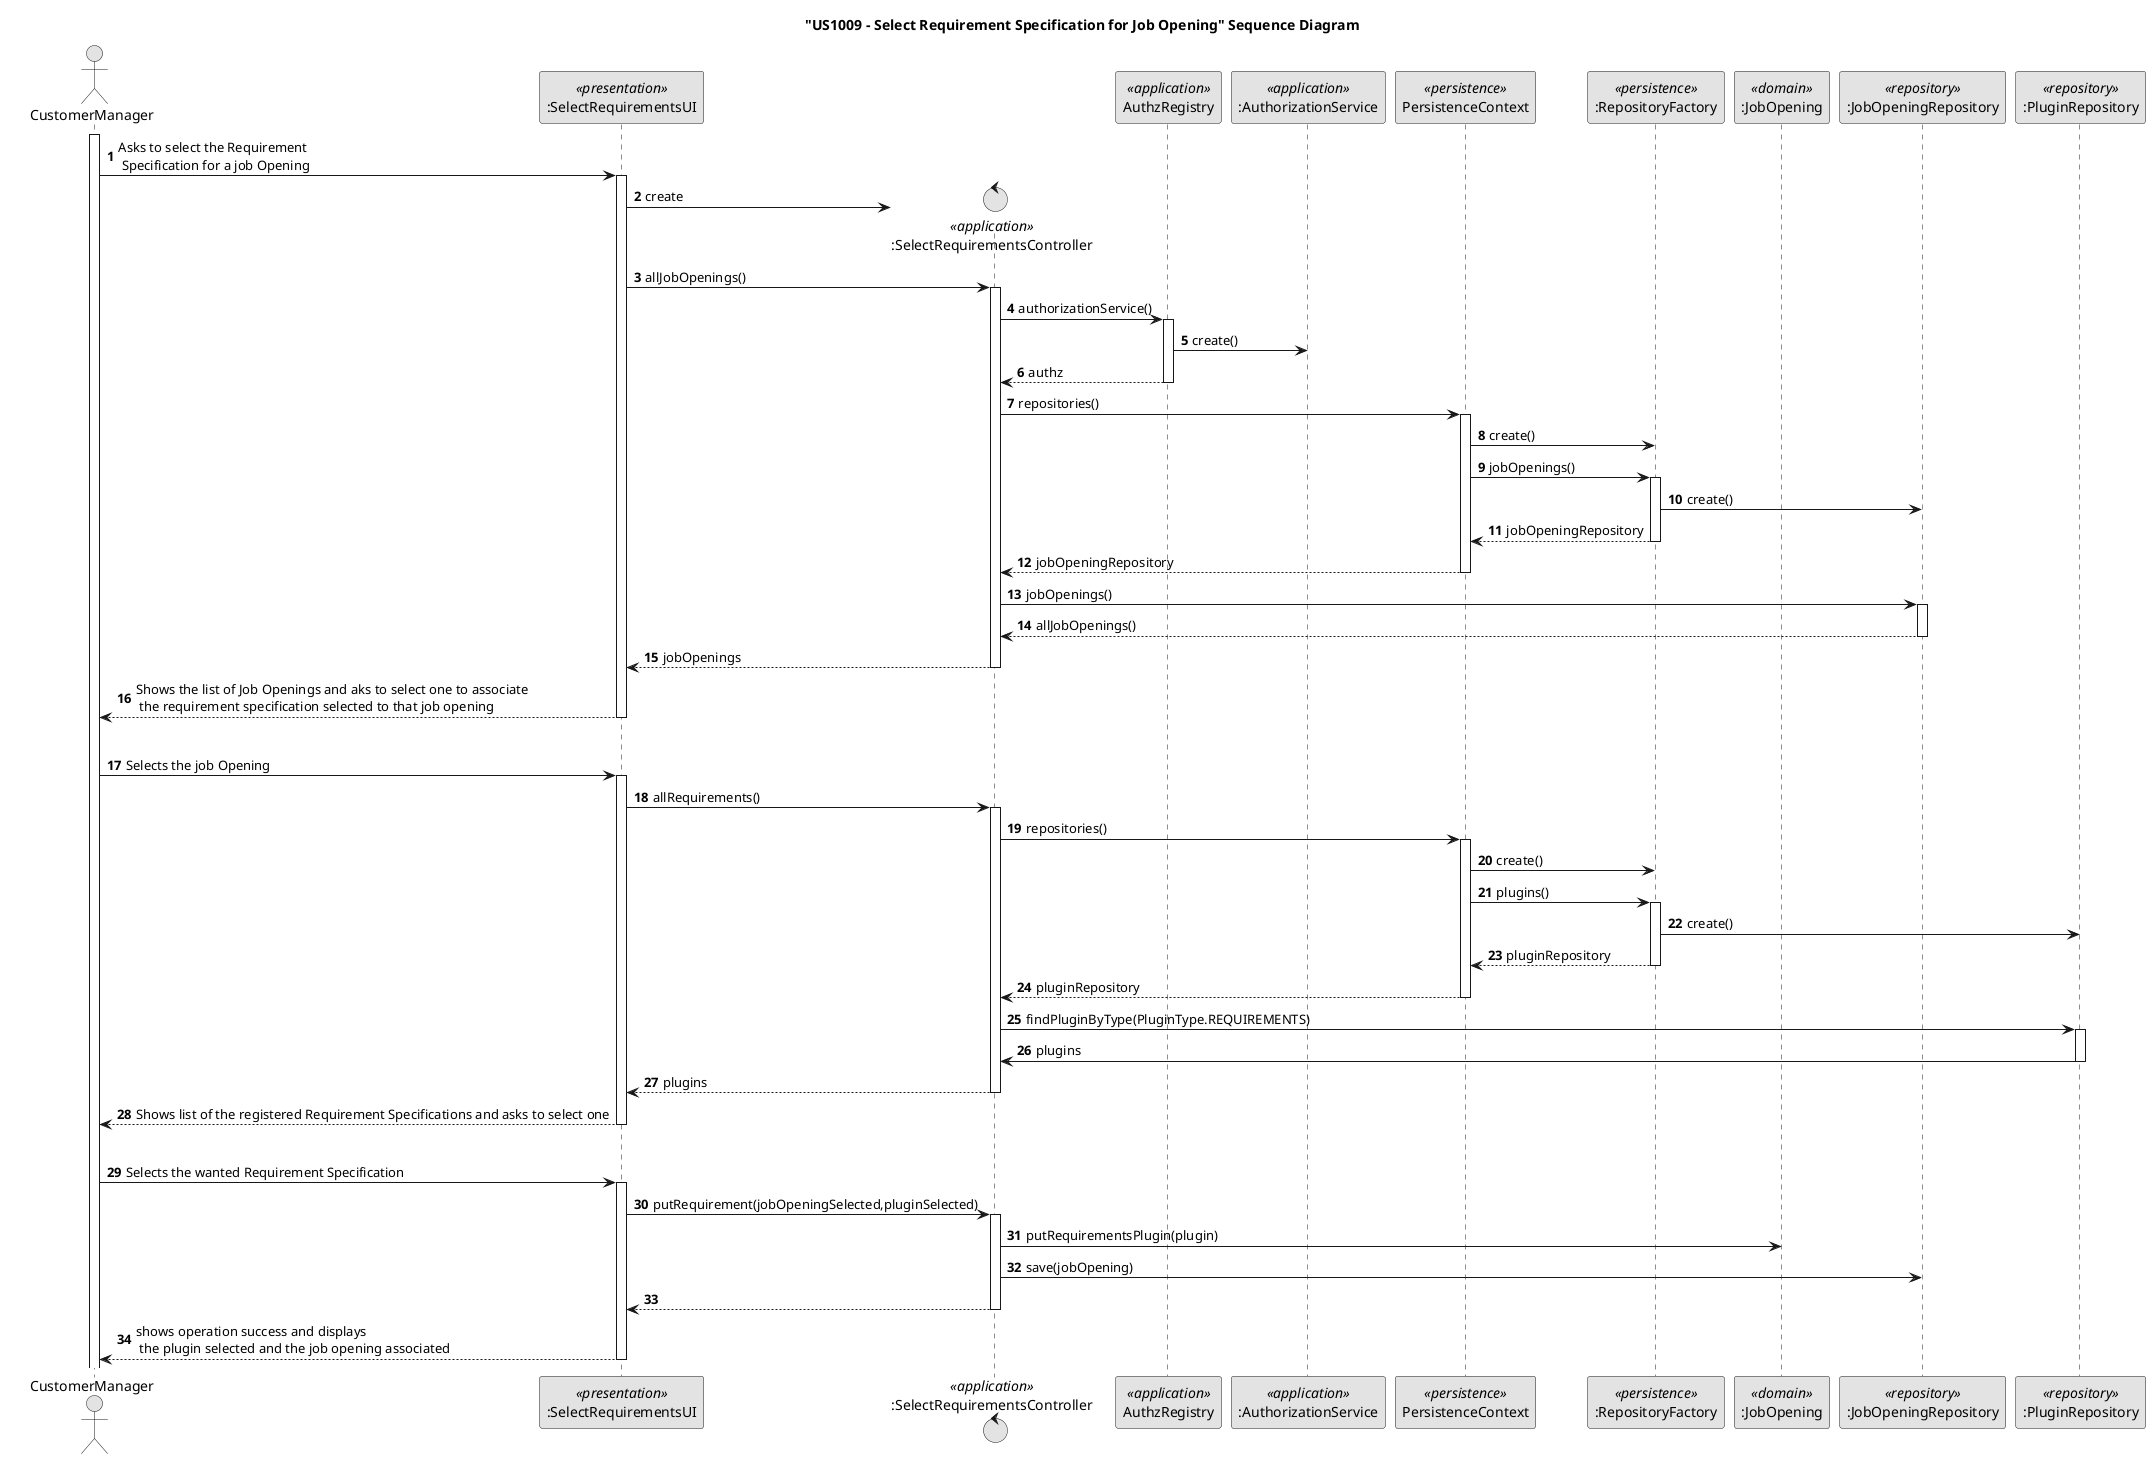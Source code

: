 @startuml
'https://plantuml.com/sequence-diagram

skinparam monochrome true
skinparam packageStyle rectangle
skinparam shadowing false

autonumber
title "US1009 - Select Requirement Specification for Job Opening" Sequence Diagram
actor CustomerManager as Actor
participant ":SelectRequirementsUI" as UI <<presentation>>
control ":SelectRequirementsController" as CTRL <<application>>
participant "AuthzRegistry" as AR  <<application>>
participant ":AuthorizationService" as AUTHS <<application>>
participant "PersistenceContext" as PC <<persistence>>
participant ":RepositoryFactory" as RF <<persistence>>
participant ":JobOpening" as JO <<domain>>
participant ":JobOpeningRepository" as JOR <<repository>>
participant ":PluginRepository" as PR <<repository>>


activate Actor

    Actor -> UI : Asks to select the Requirement\n Specification for a job Opening
        activate UI




    UI-> CTRL** : create

     UI-> CTRL : allJobOpenings()
    activate CTRL

 CTRL->AR : authorizationService()
 activate AR
 AR->AUTHS : create()


                        AR-->CTRL : authz
                        deactivate AR


       CTRL->PC:repositories()
                               activate PC
                               PC->RF : create()
                               PC->RF : jobOpenings()


                               activate RF
                               RF->JOR:create()


                               RF --> PC : jobOpeningRepository
                               deactivate RF
                               PC-->CTRL : jobOpeningRepository
                               deactivate PC

        CTRL->JOR: jobOpenings()
        activate JOR
        JOR-->CTRL: allJobOpenings()
        deactivate JOR
        CTRL-->UI: jobOpenings
    deactivate CTRL


        UI-->Actor : Shows the list of Job Openings and aks to select one to associate\n the requirement specification selected to that job opening
deactivate UI

    alt option != 0
        Actor -> UI : Selects the job Opening
    activate UI

    UI-> CTRL : allRequirements()
        activate CTRL
  CTRL->PC:repositories()
                               activate PC
                               PC->RF : create()
                               PC->RF : plugins()


                               activate RF
                               RF->PR:create()


                               RF --> PC : pluginRepository
                               deactivate RF
                               PC-->CTRL : pluginRepository
                               deactivate PC



            deactivate RF

            CTRL->PR: findPluginByType(PluginType.REQUIREMENTS)
            activate PR
            PR->CTRL: plugins

            deactivate PR

            CTRL-->UI: plugins

                deactivate CTRL


         UI-->Actor: Shows list of the registered Requirement Specifications and asks to select one
       deactivate UI


   alt option != 0
           Actor -> UI : Selects the wanted Requirement Specification
       activate UI

       UI-> CTRL : putRequirement(jobOpeningSelected,pluginSelected)
               activate CTRL

               CTRL -> JO : putRequirementsPlugin(plugin)

               CTRL -> JOR: save(jobOpening)


              CTRL-->UI:
                              deactivate CTRL


                       UI-->Actor: shows operation success and displays\n the plugin selected and the job opening associated
                     deactivate UI





@enduml